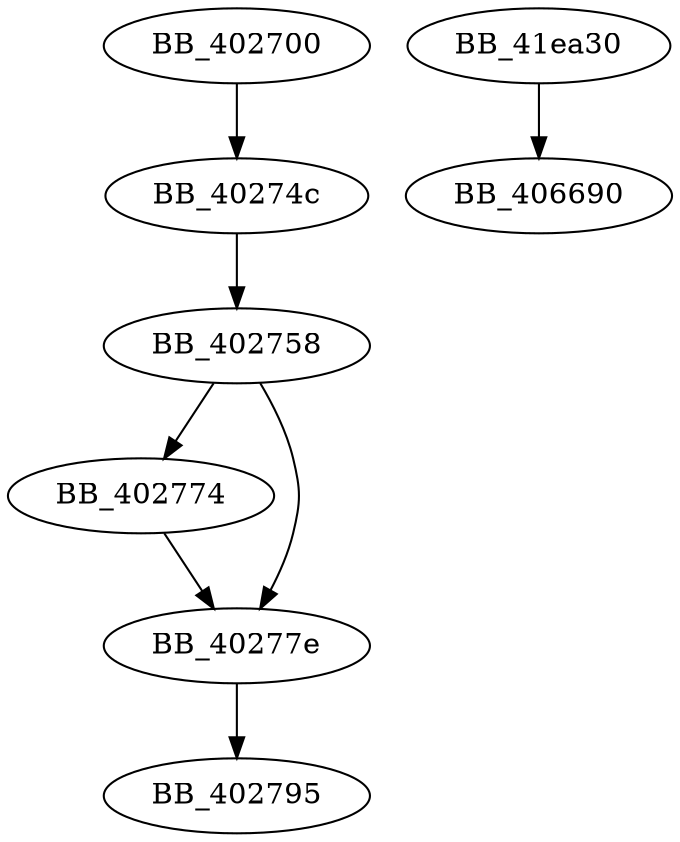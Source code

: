 DiGraph sub_402700{
BB_402700->BB_40274c
BB_40274c->BB_402758
BB_402758->BB_402774
BB_402758->BB_40277e
BB_402774->BB_40277e
BB_40277e->BB_402795
BB_41ea30->BB_406690
}
